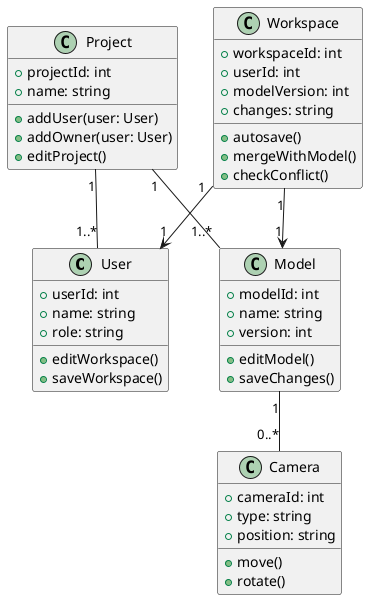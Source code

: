 @startuml technical class diagram
class User {
    +userId: int
    +name: string
    +role: string
    +editWorkspace()
    +saveWorkspace()
}

class Project {
    +projectId: int
    +name: string
    +addUser(user: User)
    +addOwner(user: User)
    +editProject()
}

class Model {
    +modelId: int
    +name: string
    +version: int
    +editModel()
    +saveChanges()
}

class Camera {
    +cameraId: int
    +type: string
    +position: string
    +move()
    +rotate()
}

class Workspace {
    +workspaceId: int
    +userId: int
    +modelVersion: int
    +changes: string
    +autosave()
    +mergeWithModel()
    +checkConflict()
}

' Relationships
Project "1" -- "1..*" Model
Project "1" -- "1..*" User
Model "1" -- "0..*" Camera
Workspace "1" --> "1" User
Workspace "1" --> "1" Model

@enduml
